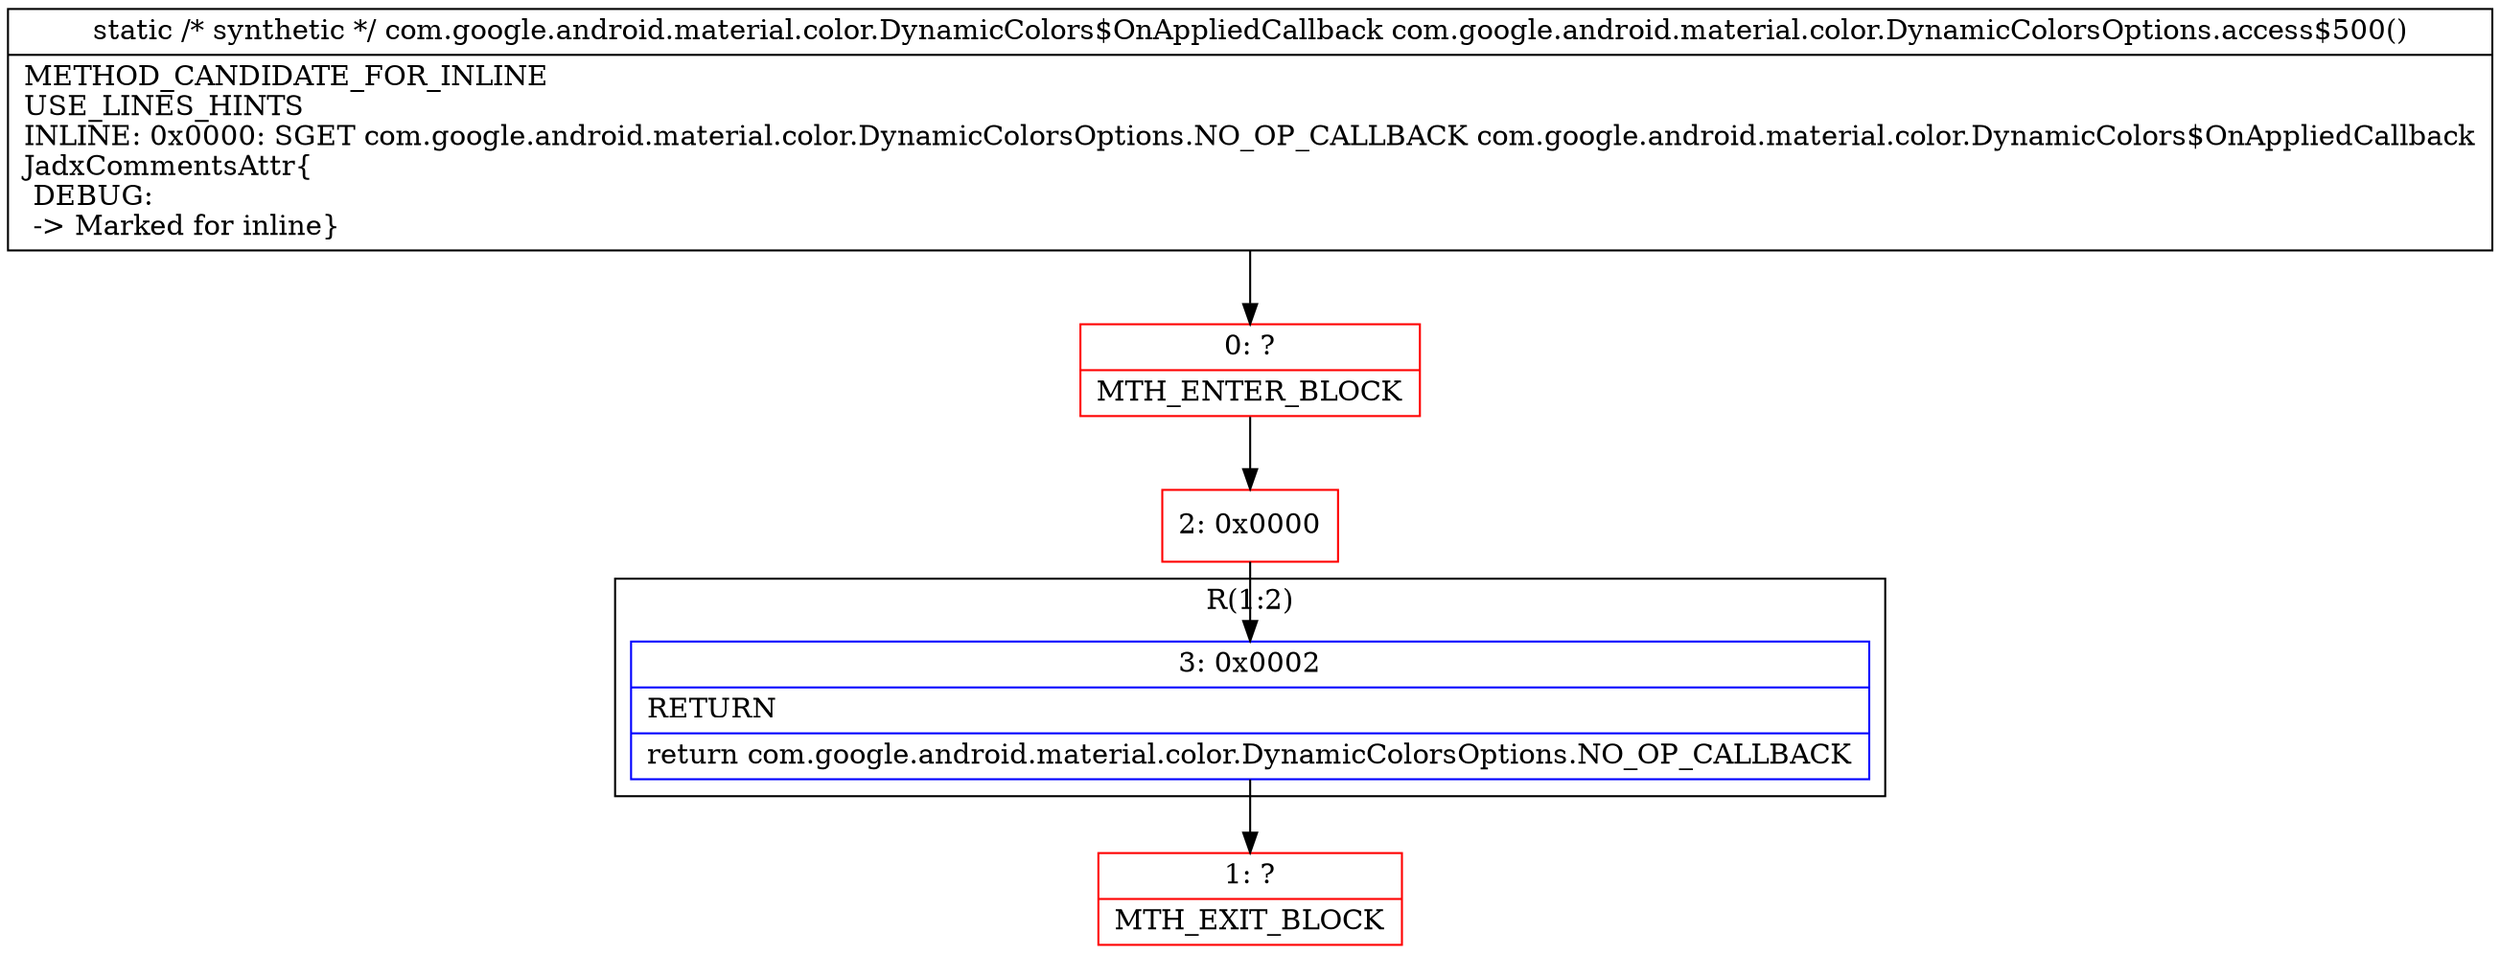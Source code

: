 digraph "CFG forcom.google.android.material.color.DynamicColorsOptions.access$500()Lcom\/google\/android\/material\/color\/DynamicColors$OnAppliedCallback;" {
subgraph cluster_Region_2015088034 {
label = "R(1:2)";
node [shape=record,color=blue];
Node_3 [shape=record,label="{3\:\ 0x0002|RETURN\l|return com.google.android.material.color.DynamicColorsOptions.NO_OP_CALLBACK\l}"];
}
Node_0 [shape=record,color=red,label="{0\:\ ?|MTH_ENTER_BLOCK\l}"];
Node_2 [shape=record,color=red,label="{2\:\ 0x0000}"];
Node_1 [shape=record,color=red,label="{1\:\ ?|MTH_EXIT_BLOCK\l}"];
MethodNode[shape=record,label="{static \/* synthetic *\/ com.google.android.material.color.DynamicColors$OnAppliedCallback com.google.android.material.color.DynamicColorsOptions.access$500()  | METHOD_CANDIDATE_FOR_INLINE\lUSE_LINES_HINTS\lINLINE: 0x0000: SGET   com.google.android.material.color.DynamicColorsOptions.NO_OP_CALLBACK com.google.android.material.color.DynamicColors$OnAppliedCallback\lJadxCommentsAttr\{\l DEBUG: \l \-\> Marked for inline\}\l}"];
MethodNode -> Node_0;Node_3 -> Node_1;
Node_0 -> Node_2;
Node_2 -> Node_3;
}

